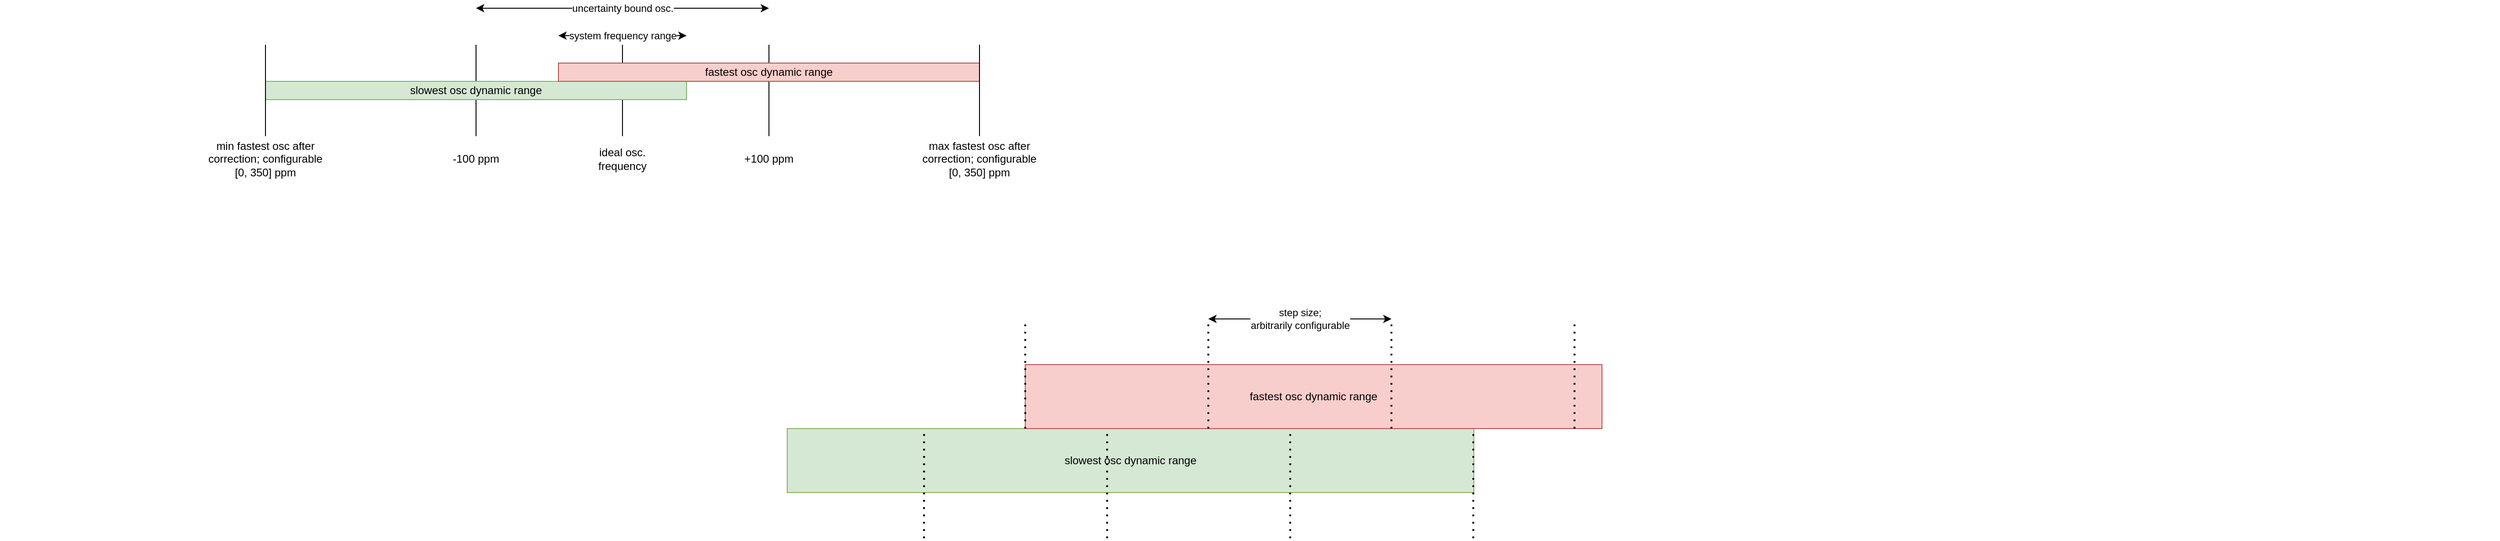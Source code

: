 <mxfile version="20.0.4" type="device"><diagram id="sHDf8O1m0MhGxQB0-Nlc" name="Page-1"><mxGraphModel dx="2840" dy="1153" grid="1" gridSize="10" guides="1" tooltips="1" connect="1" arrows="1" fold="1" page="1" pageScale="1" pageWidth="850" pageHeight="1100" math="0" shadow="0"><root><mxCell id="0"/><mxCell id="1" parent="0"/><mxCell id="zdbdnG__hhqw0BUPfG0o-2" value="" style="endArrow=none;html=1;rounded=0;" edge="1" parent="1"><mxGeometry width="50" height="50" relative="1" as="geometry"><mxPoint x="360" y="400" as="sourcePoint"/><mxPoint x="360" y="300" as="targetPoint"/></mxGeometry></mxCell><mxCell id="zdbdnG__hhqw0BUPfG0o-3" value="ideal osc. frequency" style="text;html=1;strokeColor=none;fillColor=none;align=center;verticalAlign=middle;whiteSpace=wrap;rounded=0;" vertex="1" parent="1"><mxGeometry x="330" y="410" width="60" height="30" as="geometry"/></mxCell><mxCell id="zdbdnG__hhqw0BUPfG0o-4" value="" style="endArrow=none;html=1;rounded=0;" edge="1" parent="1"><mxGeometry width="50" height="50" relative="1" as="geometry"><mxPoint x="200" y="400" as="sourcePoint"/><mxPoint x="200" y="300" as="targetPoint"/></mxGeometry></mxCell><mxCell id="zdbdnG__hhqw0BUPfG0o-5" value="-100 ppm" style="text;html=1;strokeColor=none;fillColor=none;align=center;verticalAlign=middle;whiteSpace=wrap;rounded=0;" vertex="1" parent="1"><mxGeometry x="170" y="410" width="60" height="30" as="geometry"/></mxCell><mxCell id="zdbdnG__hhqw0BUPfG0o-6" value="uncertainty bound osc." style="endArrow=classic;startArrow=classic;html=1;rounded=0;" edge="1" parent="1"><mxGeometry width="50" height="50" relative="1" as="geometry"><mxPoint x="200" y="260" as="sourcePoint"/><mxPoint x="520" y="260" as="targetPoint"/></mxGeometry></mxCell><mxCell id="zdbdnG__hhqw0BUPfG0o-7" value="" style="endArrow=none;html=1;rounded=0;" edge="1" parent="1"><mxGeometry width="50" height="50" relative="1" as="geometry"><mxPoint x="520" y="400" as="sourcePoint"/><mxPoint x="520" y="300" as="targetPoint"/></mxGeometry></mxCell><mxCell id="zdbdnG__hhqw0BUPfG0o-8" value="+100 ppm" style="text;html=1;strokeColor=none;fillColor=none;align=center;verticalAlign=middle;whiteSpace=wrap;rounded=0;" vertex="1" parent="1"><mxGeometry x="490" y="410" width="60" height="30" as="geometry"/></mxCell><mxCell id="zdbdnG__hhqw0BUPfG0o-10" value="slowest osc dynamic range" style="rounded=0;whiteSpace=wrap;html=1;fillColor=#d5e8d4;strokeColor=#82b366;" vertex="1" parent="1"><mxGeometry x="-30" y="340" width="460" height="20" as="geometry"/></mxCell><mxCell id="zdbdnG__hhqw0BUPfG0o-12" value="fastest osc dynamic range" style="rounded=0;whiteSpace=wrap;html=1;fillColor=#f8cecc;strokeColor=#b85450;" vertex="1" parent="1"><mxGeometry x="290" y="320" width="460" height="20" as="geometry"/></mxCell><mxCell id="zdbdnG__hhqw0BUPfG0o-14" value="system frequency range" style="endArrow=classic;startArrow=classic;html=1;rounded=0;" edge="1" parent="1"><mxGeometry width="50" height="50" relative="1" as="geometry"><mxPoint x="290" y="290" as="sourcePoint"/><mxPoint x="430" y="290" as="targetPoint"/></mxGeometry></mxCell><mxCell id="zdbdnG__hhqw0BUPfG0o-15" value="" style="endArrow=none;html=1;rounded=0;" edge="1" parent="1"><mxGeometry width="50" height="50" relative="1" as="geometry"><mxPoint x="750" y="400" as="sourcePoint"/><mxPoint x="750" y="300" as="targetPoint"/></mxGeometry></mxCell><mxCell id="zdbdnG__hhqw0BUPfG0o-16" value="" style="endArrow=none;html=1;rounded=0;" edge="1" parent="1"><mxGeometry width="50" height="50" relative="1" as="geometry"><mxPoint x="-30.0" y="400" as="sourcePoint"/><mxPoint x="-30.0" y="300" as="targetPoint"/></mxGeometry></mxCell><mxCell id="zdbdnG__hhqw0BUPfG0o-17" value="max fastest osc after correction; configurable [0, 350] ppm" style="text;html=1;strokeColor=none;fillColor=none;align=center;verticalAlign=middle;whiteSpace=wrap;rounded=0;" vertex="1" parent="1"><mxGeometry x="680" y="410" width="140" height="30" as="geometry"/></mxCell><mxCell id="zdbdnG__hhqw0BUPfG0o-18" value="min fastest osc after correction; configurable [0, 350] ppm" style="text;html=1;strokeColor=none;fillColor=none;align=center;verticalAlign=middle;whiteSpace=wrap;rounded=0;" vertex="1" parent="1"><mxGeometry x="-100" y="410" width="140" height="30" as="geometry"/></mxCell><mxCell id="zdbdnG__hhqw0BUPfG0o-33" value="" style="group" vertex="1" connectable="0" parent="1"><mxGeometry x="-320" y="650" width="2730" height="140" as="geometry"/></mxCell><mxCell id="zdbdnG__hhqw0BUPfG0o-26" value="slowest osc dynamic range" style="rounded=0;whiteSpace=wrap;html=1;fillColor=#d5e8d4;strokeColor=#82b366;" vertex="1" parent="zdbdnG__hhqw0BUPfG0o-33"><mxGeometry x="860" y="70" width="750" height="70" as="geometry"/></mxCell><mxCell id="zdbdnG__hhqw0BUPfG0o-27" value="fastest osc dynamic range" style="rounded=0;whiteSpace=wrap;html=1;fillColor=#f8cecc;strokeColor=#b85450;" vertex="1" parent="zdbdnG__hhqw0BUPfG0o-33"><mxGeometry x="1120" width="630" height="70" as="geometry"/></mxCell><mxCell id="zdbdnG__hhqw0BUPfG0o-39" value="" style="endArrow=none;dashed=1;html=1;dashPattern=1 3;strokeWidth=2;rounded=0;" edge="1" parent="zdbdnG__hhqw0BUPfG0o-33"><mxGeometry width="50" height="50" relative="1" as="geometry"><mxPoint x="1009.43" y="190" as="sourcePoint"/><mxPoint x="1009.43" y="70" as="targetPoint"/></mxGeometry></mxCell><mxCell id="zdbdnG__hhqw0BUPfG0o-40" value="" style="endArrow=none;dashed=1;html=1;dashPattern=1 3;strokeWidth=2;rounded=0;" edge="1" parent="zdbdnG__hhqw0BUPfG0o-33"><mxGeometry width="50" height="50" relative="1" as="geometry"><mxPoint x="1209.43" y="190" as="sourcePoint"/><mxPoint x="1209.43" y="70" as="targetPoint"/></mxGeometry></mxCell><mxCell id="zdbdnG__hhqw0BUPfG0o-41" value="" style="endArrow=none;dashed=1;html=1;dashPattern=1 3;strokeWidth=2;rounded=0;" edge="1" parent="zdbdnG__hhqw0BUPfG0o-33"><mxGeometry width="50" height="50" relative="1" as="geometry"><mxPoint x="1409.43" y="190" as="sourcePoint"/><mxPoint x="1409.43" y="70" as="targetPoint"/></mxGeometry></mxCell><mxCell id="zdbdnG__hhqw0BUPfG0o-42" value="" style="endArrow=none;dashed=1;html=1;dashPattern=1 3;strokeWidth=2;rounded=0;" edge="1" parent="zdbdnG__hhqw0BUPfG0o-33"><mxGeometry width="50" height="50" relative="1" as="geometry"><mxPoint x="1609.43" y="190" as="sourcePoint"/><mxPoint x="1609.43" y="70" as="targetPoint"/></mxGeometry></mxCell><mxCell id="zdbdnG__hhqw0BUPfG0o-35" value="" style="endArrow=none;dashed=1;html=1;dashPattern=1 3;strokeWidth=2;rounded=0;" edge="1" parent="1"><mxGeometry width="50" height="50" relative="1" as="geometry"><mxPoint x="800" y="720" as="sourcePoint"/><mxPoint x="800" y="600" as="targetPoint"/></mxGeometry></mxCell><mxCell id="zdbdnG__hhqw0BUPfG0o-36" value="" style="endArrow=none;dashed=1;html=1;dashPattern=1 3;strokeWidth=2;rounded=0;" edge="1" parent="1"><mxGeometry width="50" height="50" relative="1" as="geometry"><mxPoint x="1000" y="720" as="sourcePoint"/><mxPoint x="1000" y="600" as="targetPoint"/></mxGeometry></mxCell><mxCell id="zdbdnG__hhqw0BUPfG0o-37" value="" style="endArrow=none;dashed=1;html=1;dashPattern=1 3;strokeWidth=2;rounded=0;" edge="1" parent="1"><mxGeometry width="50" height="50" relative="1" as="geometry"><mxPoint x="1200" y="720" as="sourcePoint"/><mxPoint x="1200" y="600" as="targetPoint"/></mxGeometry></mxCell><mxCell id="zdbdnG__hhqw0BUPfG0o-38" value="" style="endArrow=none;dashed=1;html=1;dashPattern=1 3;strokeWidth=2;rounded=0;" edge="1" parent="1"><mxGeometry width="50" height="50" relative="1" as="geometry"><mxPoint x="1400" y="720" as="sourcePoint"/><mxPoint x="1400" y="600" as="targetPoint"/></mxGeometry></mxCell><mxCell id="zdbdnG__hhqw0BUPfG0o-43" value="&lt;div&gt;step size;&lt;br&gt;arbitrarily configurable&lt;br&gt;&lt;/div&gt;" style="endArrow=classic;startArrow=classic;html=1;rounded=0;" edge="1" parent="1"><mxGeometry width="50" height="50" relative="1" as="geometry"><mxPoint x="1000" y="600" as="sourcePoint"/><mxPoint x="1200" y="600" as="targetPoint"/></mxGeometry></mxCell></root></mxGraphModel></diagram></mxfile>